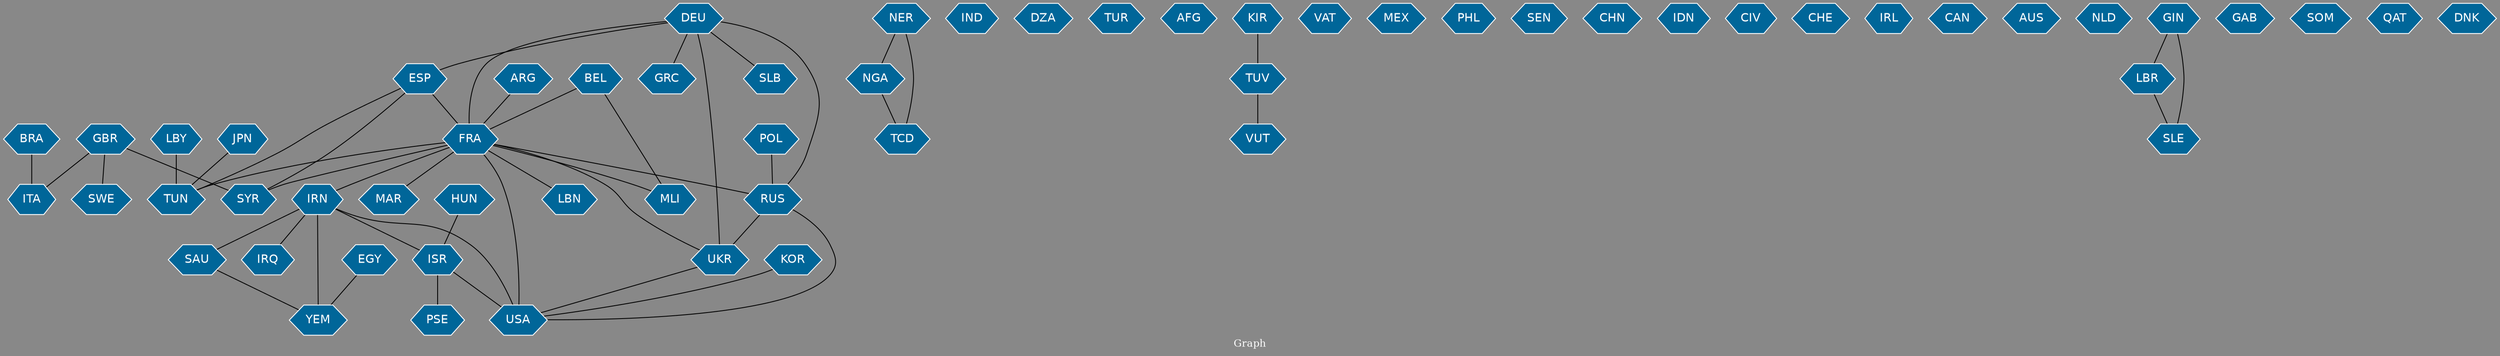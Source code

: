 // Countries together in item graph
graph {
	graph [bgcolor="#888888" fontcolor=white fontsize=12 label="Graph" outputorder=edgesfirst overlap=prism]
	node [color=white fillcolor="#006699" fontcolor=white fontname=Helvetica shape=hexagon style=filled]
	edge [arrowhead=open color=black fontcolor=white fontname=Courier fontsize=12]
		ISR [label=ISR]
		PSE [label=PSE]
		TUN [label=TUN]
		SWE [label=SWE]
		UKR [label=UKR]
		NGA [label=NGA]
		FRA [label=FRA]
		RUS [label=RUS]
		SAU [label=SAU]
		IND [label=IND]
		YEM [label=YEM]
		DZA [label=DZA]
		MLI [label=MLI]
		SYR [label=SYR]
		GBR [label=GBR]
		USA [label=USA]
		MAR [label=MAR]
		TUR [label=TUR]
		GRC [label=GRC]
		DEU [label=DEU]
		AFG [label=AFG]
		KIR [label=KIR]
		TUV [label=TUV]
		HUN [label=HUN]
		EGY [label=EGY]
		KOR [label=KOR]
		SLB [label=SLB]
		BRA [label=BRA]
		IRN [label=IRN]
		VAT [label=VAT]
		VUT [label=VUT]
		MEX [label=MEX]
		PHL [label=PHL]
		IRQ [label=IRQ]
		SEN [label=SEN]
		CHN [label=CHN]
		ESP [label=ESP]
		IDN [label=IDN]
		CIV [label=CIV]
		JPN [label=JPN]
		CHE [label=CHE]
		IRL [label=IRL]
		CAN [label=CAN]
		AUS [label=AUS]
		ARG [label=ARG]
		LBN [label=LBN]
		NLD [label=NLD]
		GIN [label=GIN]
		LBR [label=LBR]
		SLE [label=SLE]
		BEL [label=BEL]
		POL [label=POL]
		GAB [label=GAB]
		LBY [label=LBY]
		ITA [label=ITA]
		SOM [label=SOM]
		TCD [label=TCD]
		NER [label=NER]
		QAT [label=QAT]
		DNK [label=DNK]
			FRA -- USA [weight=4]
			DEU -- FRA [weight=8]
			DEU -- UKR [weight=6]
			ISR -- PSE [weight=1]
			BEL -- MLI [weight=2]
			DEU -- RUS [weight=6]
			TUV -- VUT [weight=1]
			KOR -- USA [weight=1]
			IRN -- IRQ [weight=2]
			FRA -- IRN [weight=1]
			SAU -- YEM [weight=1]
			JPN -- TUN [weight=1]
			EGY -- YEM [weight=1]
			ESP -- FRA [weight=5]
			NER -- NGA [weight=1]
			GBR -- SWE [weight=1]
			BRA -- ITA [weight=1]
			LBY -- TUN [weight=1]
			DEU -- ESP [weight=1]
			FRA -- MAR [weight=2]
			ESP -- TUN [weight=1]
			FRA -- SYR [weight=4]
			KIR -- TUV [weight=1]
			RUS -- USA [weight=2]
			GIN -- SLE [weight=1]
			ARG -- FRA [weight=1]
			UKR -- USA [weight=1]
			RUS -- UKR [weight=9]
			IRN -- ISR [weight=2]
			BEL -- FRA [weight=2]
			FRA -- RUS [weight=6]
			IRN -- USA [weight=4]
			DEU -- SLB [weight=1]
			GBR -- ITA [weight=1]
			ISR -- USA [weight=2]
			DEU -- GRC [weight=4]
			HUN -- ISR [weight=1]
			IRN -- SAU [weight=1]
			LBR -- SLE [weight=1]
			POL -- RUS [weight=1]
			FRA -- LBN [weight=1]
			FRA -- MLI [weight=12]
			IRN -- YEM [weight=1]
			FRA -- UKR [weight=6]
			FRA -- TUN [weight=27]
			NGA -- TCD [weight=1]
			NER -- TCD [weight=1]
			GIN -- LBR [weight=1]
			GBR -- SYR [weight=2]
			ESP -- SYR [weight=1]
}